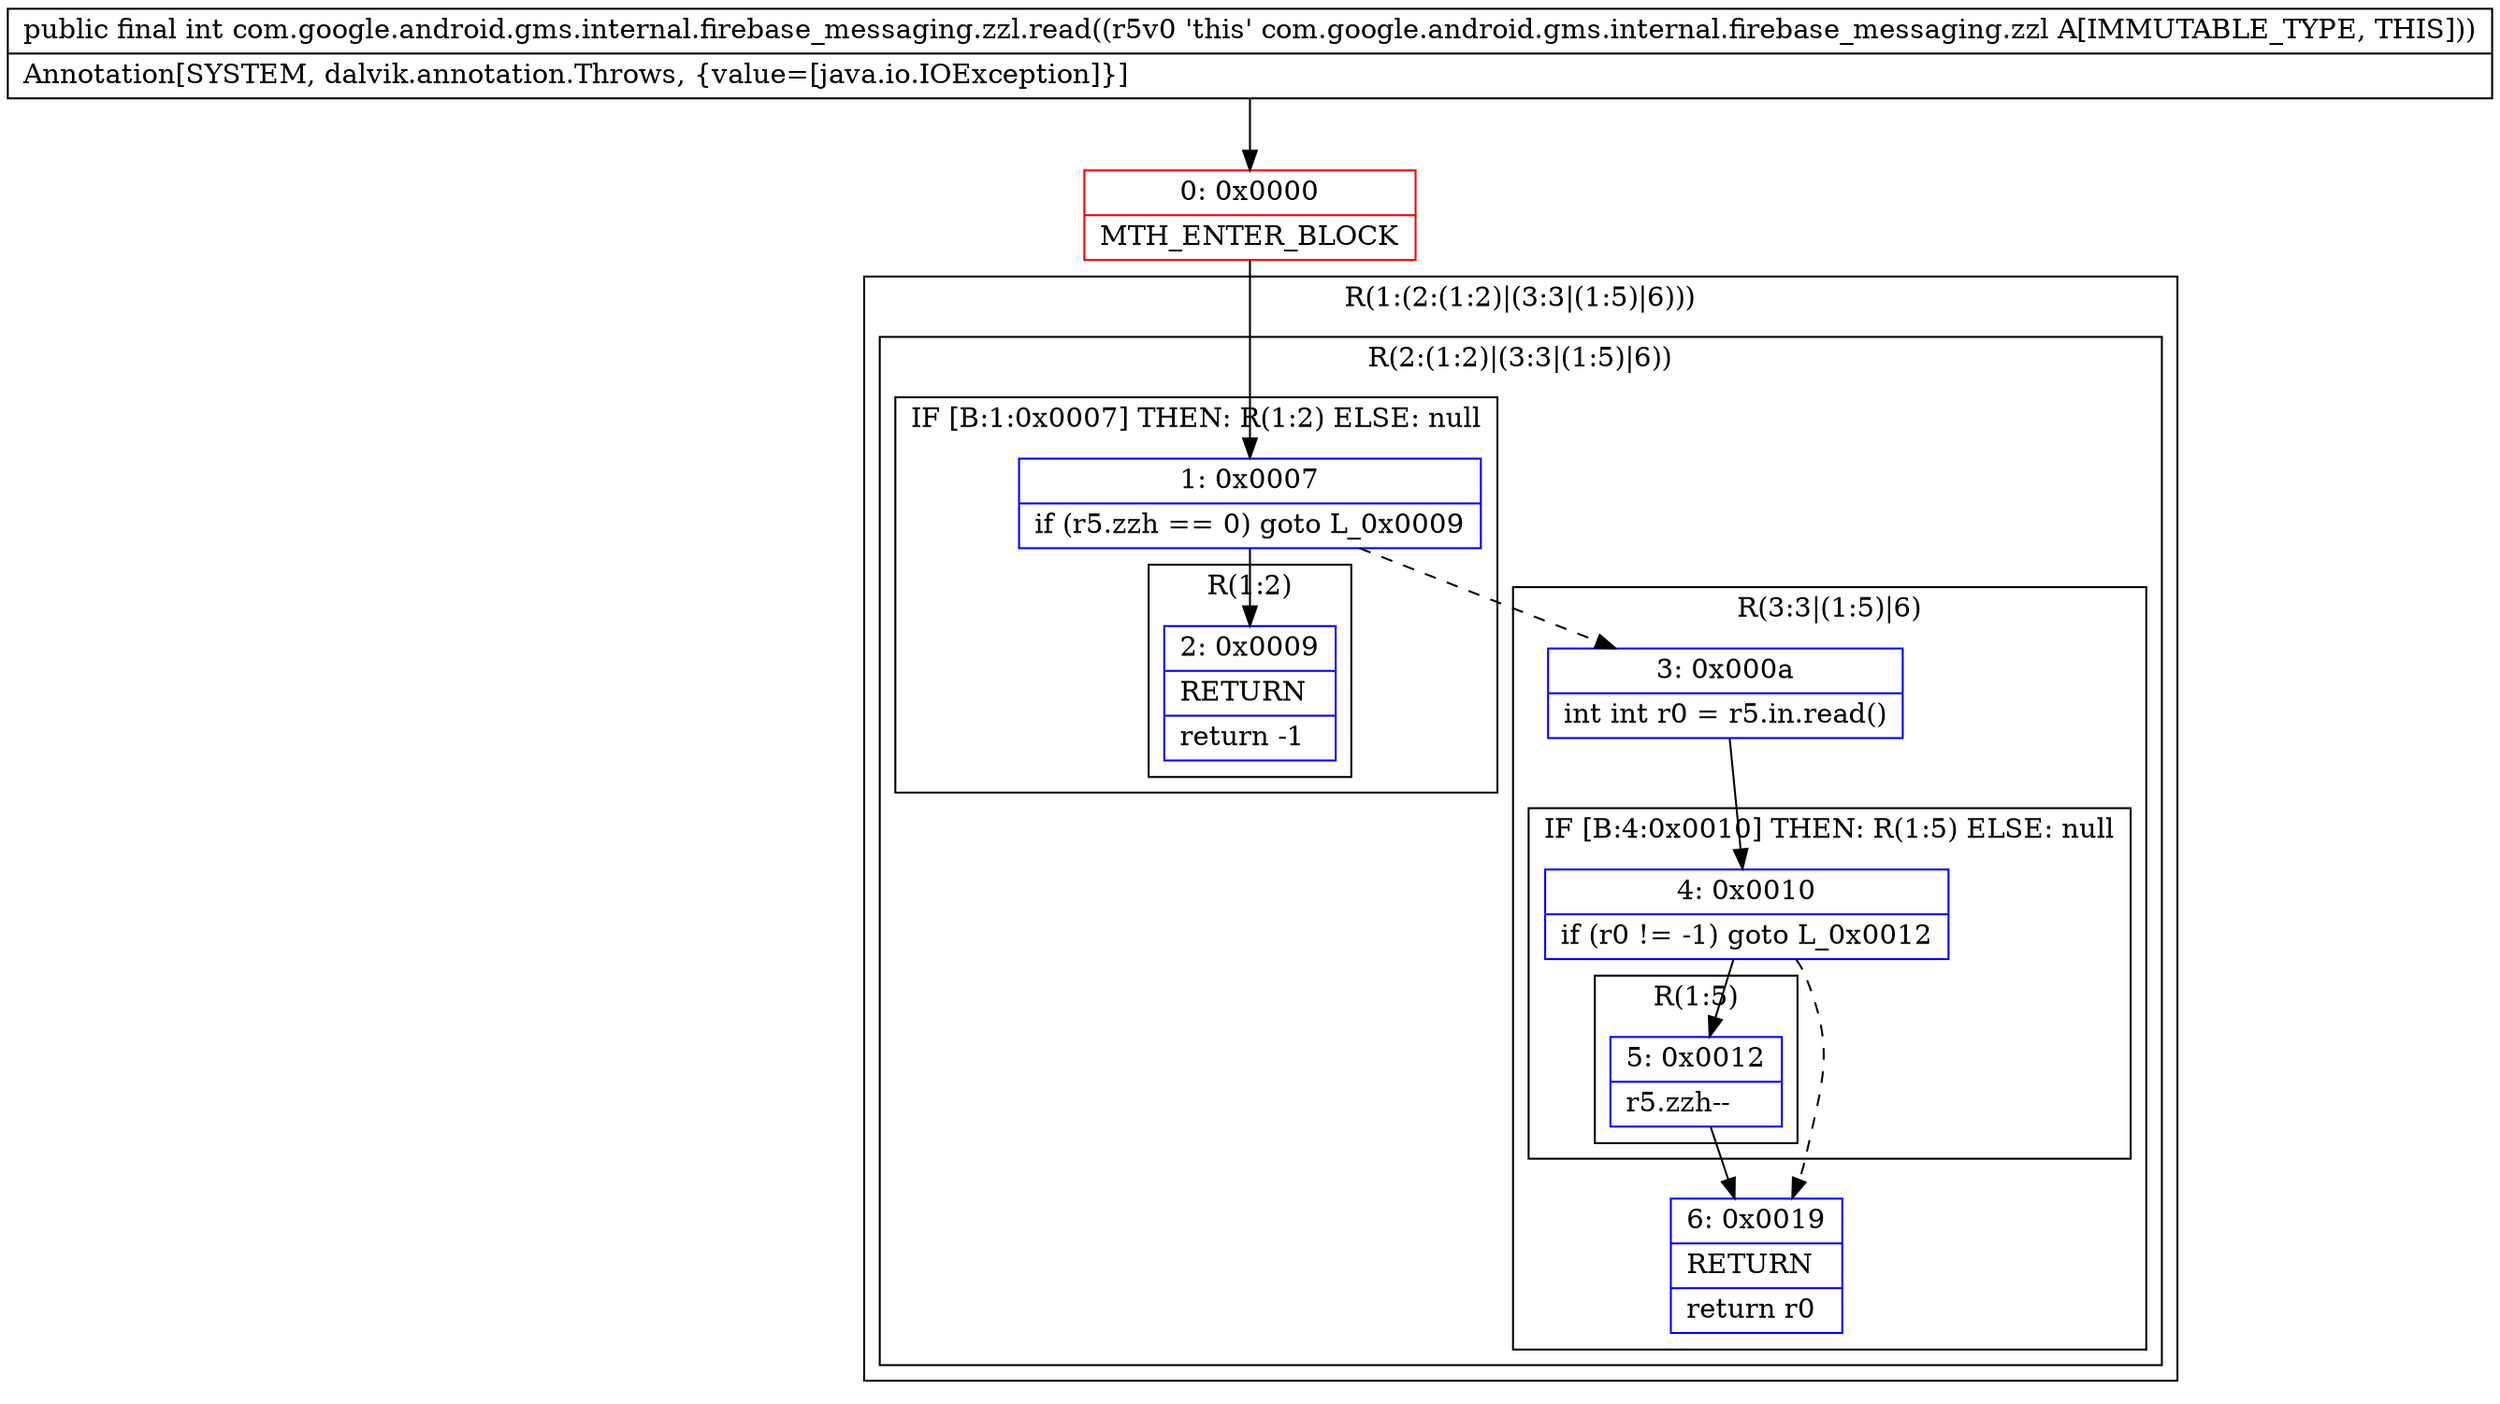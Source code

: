 digraph "CFG forcom.google.android.gms.internal.firebase_messaging.zzl.read()I" {
subgraph cluster_Region_1177367483 {
label = "R(1:(2:(1:2)|(3:3|(1:5)|6)))";
node [shape=record,color=blue];
subgraph cluster_Region_739831123 {
label = "R(2:(1:2)|(3:3|(1:5)|6))";
node [shape=record,color=blue];
subgraph cluster_IfRegion_1566713500 {
label = "IF [B:1:0x0007] THEN: R(1:2) ELSE: null";
node [shape=record,color=blue];
Node_1 [shape=record,label="{1\:\ 0x0007|if (r5.zzh == 0) goto L_0x0009\l}"];
subgraph cluster_Region_1586295328 {
label = "R(1:2)";
node [shape=record,color=blue];
Node_2 [shape=record,label="{2\:\ 0x0009|RETURN\l|return \-1\l}"];
}
}
subgraph cluster_Region_115293828 {
label = "R(3:3|(1:5)|6)";
node [shape=record,color=blue];
Node_3 [shape=record,label="{3\:\ 0x000a|int int r0 = r5.in.read()\l}"];
subgraph cluster_IfRegion_228774279 {
label = "IF [B:4:0x0010] THEN: R(1:5) ELSE: null";
node [shape=record,color=blue];
Node_4 [shape=record,label="{4\:\ 0x0010|if (r0 != \-1) goto L_0x0012\l}"];
subgraph cluster_Region_1897112225 {
label = "R(1:5)";
node [shape=record,color=blue];
Node_5 [shape=record,label="{5\:\ 0x0012|r5.zzh\-\-\l}"];
}
}
Node_6 [shape=record,label="{6\:\ 0x0019|RETURN\l|return r0\l}"];
}
}
}
Node_0 [shape=record,color=red,label="{0\:\ 0x0000|MTH_ENTER_BLOCK\l}"];
MethodNode[shape=record,label="{public final int com.google.android.gms.internal.firebase_messaging.zzl.read((r5v0 'this' com.google.android.gms.internal.firebase_messaging.zzl A[IMMUTABLE_TYPE, THIS]))  | Annotation[SYSTEM, dalvik.annotation.Throws, \{value=[java.io.IOException]\}]\l}"];
MethodNode -> Node_0;
Node_1 -> Node_2;
Node_1 -> Node_3[style=dashed];
Node_3 -> Node_4;
Node_4 -> Node_5;
Node_4 -> Node_6[style=dashed];
Node_5 -> Node_6;
Node_0 -> Node_1;
}

